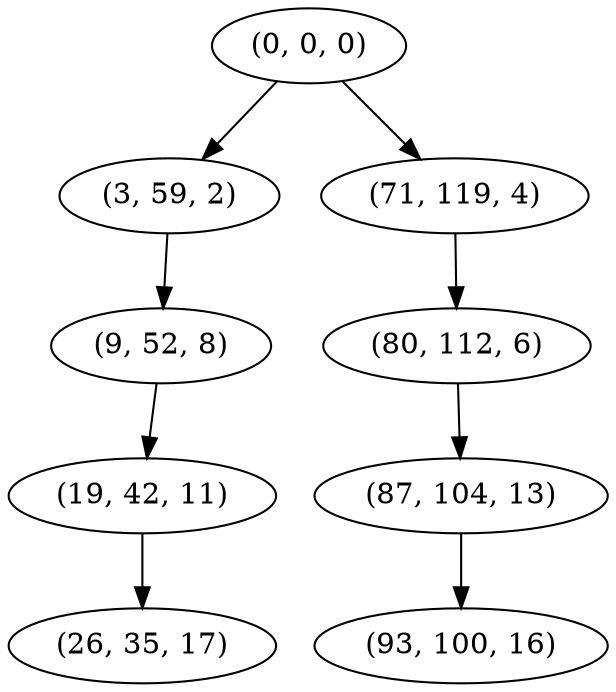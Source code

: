 digraph tree {
    "(0, 0, 0)";
    "(3, 59, 2)";
    "(9, 52, 8)";
    "(19, 42, 11)";
    "(26, 35, 17)";
    "(71, 119, 4)";
    "(80, 112, 6)";
    "(87, 104, 13)";
    "(93, 100, 16)";
    "(0, 0, 0)" -> "(3, 59, 2)";
    "(0, 0, 0)" -> "(71, 119, 4)";
    "(3, 59, 2)" -> "(9, 52, 8)";
    "(9, 52, 8)" -> "(19, 42, 11)";
    "(19, 42, 11)" -> "(26, 35, 17)";
    "(71, 119, 4)" -> "(80, 112, 6)";
    "(80, 112, 6)" -> "(87, 104, 13)";
    "(87, 104, 13)" -> "(93, 100, 16)";
}
